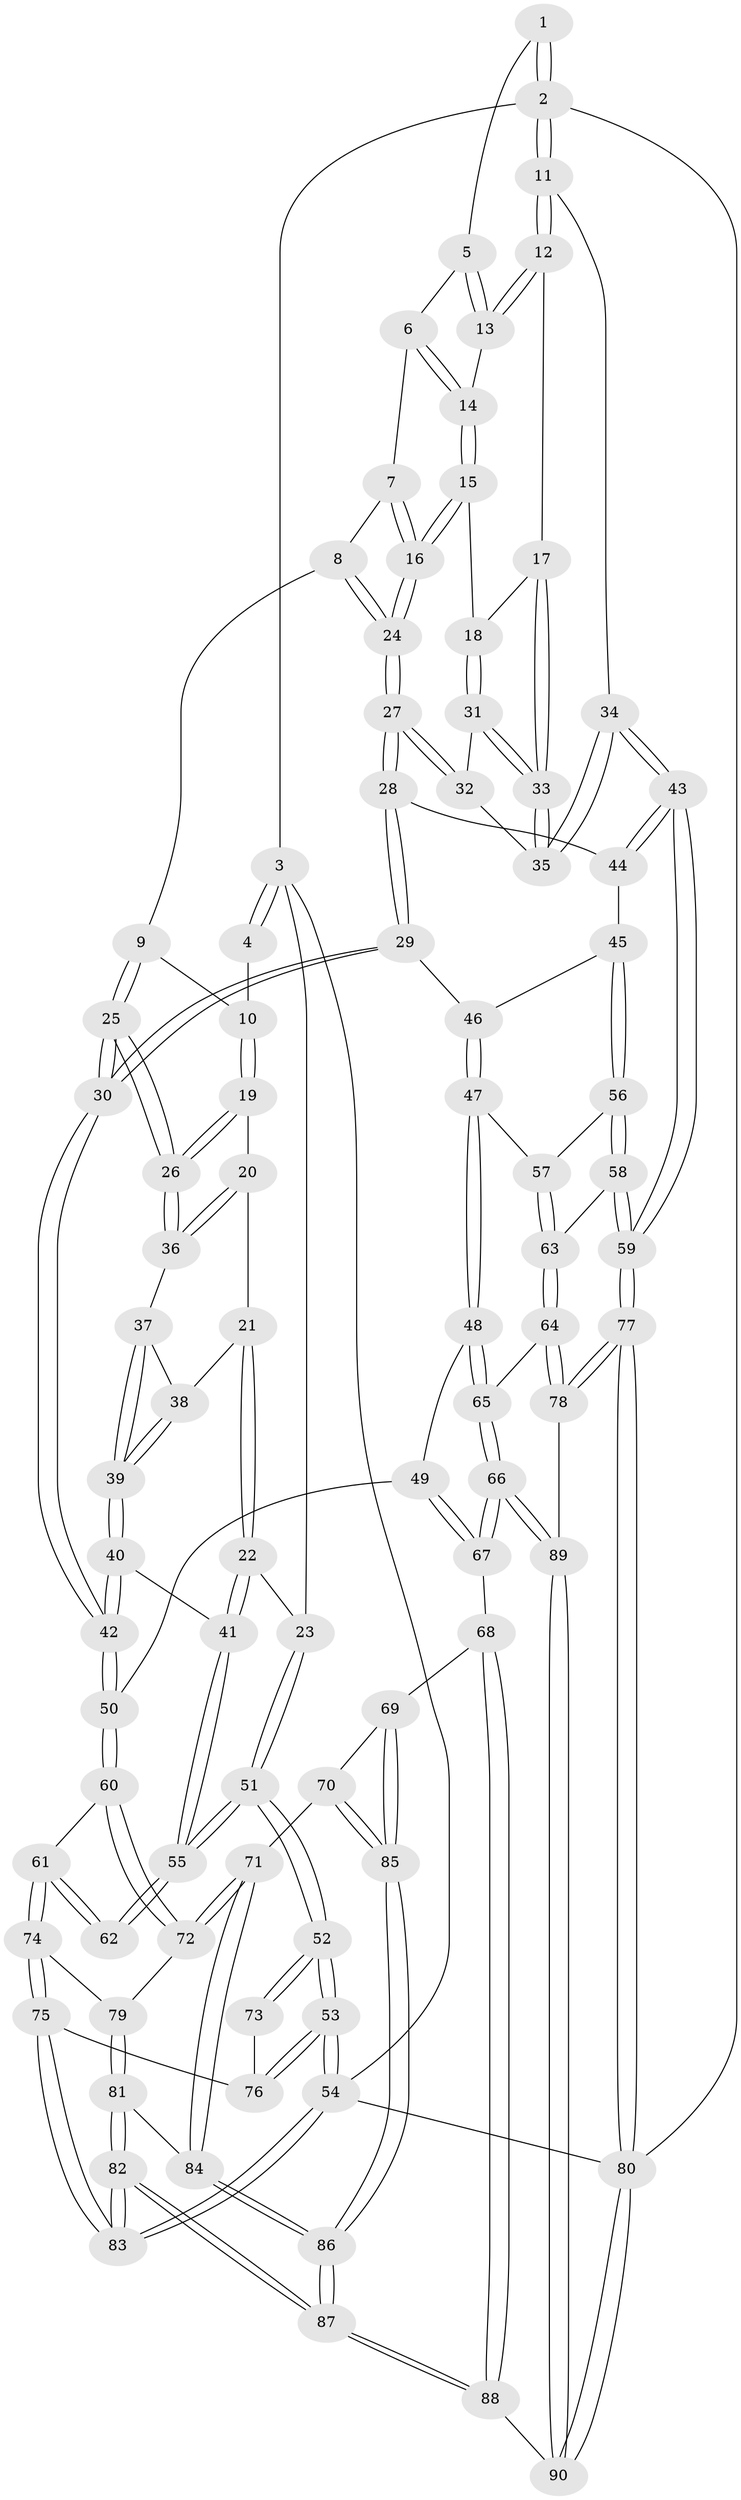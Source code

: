 // coarse degree distribution, {3: 0.14814814814814814, 6: 0.18518518518518517, 4: 0.46296296296296297, 5: 0.16666666666666666, 7: 0.018518518518518517, 2: 0.018518518518518517}
// Generated by graph-tools (version 1.1) at 2025/52/02/27/25 19:52:42]
// undirected, 90 vertices, 222 edges
graph export_dot {
graph [start="1"]
  node [color=gray90,style=filled];
  1 [pos="+0.7941670775865324+0"];
  2 [pos="+1+0"];
  3 [pos="+0+0"];
  4 [pos="+0.3397664437426704+0"];
  5 [pos="+0.7929809895467899+0"];
  6 [pos="+0.78238873516775+0"];
  7 [pos="+0.7087941106599096+0"];
  8 [pos="+0.6045608466079051+0.0861681236336854"];
  9 [pos="+0.5655949913621895+0.10106111947950054"];
  10 [pos="+0.419192650100876+0.029606795346219072"];
  11 [pos="+1+0.18254311594664438"];
  12 [pos="+0.9912911489201692+0.1333551776948272"];
  13 [pos="+0.9557007133132855+0.10069567075121542"];
  14 [pos="+0.8488755317563315+0.10498714187765269"];
  15 [pos="+0.8421946469001693+0.14950501692435172"];
  16 [pos="+0.7537583739976749+0.18546970170377658"];
  17 [pos="+0.9210546832951159+0.16922213331963692"];
  18 [pos="+0.8462971985471816+0.15257170319738494"];
  19 [pos="+0.38180867754127745+0.1389376376075521"];
  20 [pos="+0.20453495129868499+0.17679604955747266"];
  21 [pos="+0.1704005422414312+0.18065813975588954"];
  22 [pos="+0+0.13831149303064638"];
  23 [pos="+0+0.09817000002030978"];
  24 [pos="+0.7217851835727546+0.23971473653029776"];
  25 [pos="+0.5283540963567567+0.3220553515613194"];
  26 [pos="+0.42902782950153867+0.25289247085852007"];
  27 [pos="+0.7146881482279848+0.2787666027247556"];
  28 [pos="+0.6887389056271183+0.31411464796572225"];
  29 [pos="+0.6533001205179727+0.32542534857034366"];
  30 [pos="+0.5397812488633603+0.34094440978922674"];
  31 [pos="+0.851179525365651+0.17188542568222256"];
  32 [pos="+0.8393951949238676+0.27538113736700703"];
  33 [pos="+0.9089228621578056+0.28164169305467895"];
  34 [pos="+1+0.48351124408923496"];
  35 [pos="+0.9094038804564955+0.2865994498272242"];
  36 [pos="+0.380282452486677+0.26810528347243073"];
  37 [pos="+0.3272157933365976+0.29458717505404985"];
  38 [pos="+0.20226506577947784+0.2078366382185217"];
  39 [pos="+0.29699769727671727+0.34953038903661665"];
  40 [pos="+0.26803457668609465+0.4382115822850646"];
  41 [pos="+0.1968345336657286+0.44276027771771864"];
  42 [pos="+0.4653271860001535+0.5102639964200356"];
  43 [pos="+1+0.5353808016648466"];
  44 [pos="+0.7471467060107394+0.3703856116589531"];
  45 [pos="+0.7499452200043489+0.5191325150790147"];
  46 [pos="+0.6844795211308445+0.44772413212476836"];
  47 [pos="+0.6702393519980444+0.5642457213621569"];
  48 [pos="+0.6596824667654689+0.5660452212226548"];
  49 [pos="+0.47417560341740583+0.5340781811166727"];
  50 [pos="+0.4706066765119995+0.532209244575044"];
  51 [pos="+0+0.5618115454373116"];
  52 [pos="+0+0.602475228973996"];
  53 [pos="+0+0.6939025795496181"];
  54 [pos="+0+1"];
  55 [pos="+0.1736768868989131+0.5070672365442868"];
  56 [pos="+0.7559152052326293+0.5475903266537101"];
  57 [pos="+0.6815616996282968+0.5644024730225142"];
  58 [pos="+0.8152113850145837+0.5650042336917562"];
  59 [pos="+1+0.5445251774580169"];
  60 [pos="+0.40876241568354205+0.6377934222165516"];
  61 [pos="+0.22270991084136765+0.6693579772123629"];
  62 [pos="+0.16570558483355044+0.6237039978160712"];
  63 [pos="+0.7369580215439883+0.7004532745260974"];
  64 [pos="+0.7221024908914433+0.7687724176230191"];
  65 [pos="+0.6720367135703728+0.7906955416849848"];
  66 [pos="+0.6706809448379563+0.7916748336385357"];
  67 [pos="+0.6554266053059647+0.7878610917711574"];
  68 [pos="+0.5111126660534809+0.8200592585528619"];
  69 [pos="+0.48842180259235757+0.8125998940389432"];
  70 [pos="+0.42712932168748713+0.7595158925823112"];
  71 [pos="+0.42188424751985265+0.7537960647180579"];
  72 [pos="+0.41896011116940374+0.7422853408829299"];
  73 [pos="+0.12043663301137954+0.640750792090047"];
  74 [pos="+0.21773626679052865+0.775266401068826"];
  75 [pos="+0.10203644327939486+0.8275048072325446"];
  76 [pos="+0.08791531833800278+0.737589428430804"];
  77 [pos="+1+0.7803793933493645"];
  78 [pos="+1+0.7819677077709446"];
  79 [pos="+0.222630877543427+0.7800459987102366"];
  80 [pos="+1+1"];
  81 [pos="+0.23539347658567175+0.7991055714135465"];
  82 [pos="+0.17534797908531852+1"];
  83 [pos="+0+1"];
  84 [pos="+0.3214484642014935+0.8442814760169164"];
  85 [pos="+0.33809736897479487+1"];
  86 [pos="+0.3320946647357152+1"];
  87 [pos="+0.30618161394987037+1"];
  88 [pos="+0.5615123995683862+1"];
  89 [pos="+0.6918058427276466+0.9615322551635602"];
  90 [pos="+0.6334631495120342+1"];
  1 -- 2;
  1 -- 2;
  1 -- 5;
  2 -- 3;
  2 -- 11;
  2 -- 11;
  2 -- 80;
  3 -- 4;
  3 -- 4;
  3 -- 23;
  3 -- 54;
  4 -- 10;
  5 -- 6;
  5 -- 13;
  5 -- 13;
  6 -- 7;
  6 -- 14;
  6 -- 14;
  7 -- 8;
  7 -- 16;
  7 -- 16;
  8 -- 9;
  8 -- 24;
  8 -- 24;
  9 -- 10;
  9 -- 25;
  9 -- 25;
  10 -- 19;
  10 -- 19;
  11 -- 12;
  11 -- 12;
  11 -- 34;
  12 -- 13;
  12 -- 13;
  12 -- 17;
  13 -- 14;
  14 -- 15;
  14 -- 15;
  15 -- 16;
  15 -- 16;
  15 -- 18;
  16 -- 24;
  16 -- 24;
  17 -- 18;
  17 -- 33;
  17 -- 33;
  18 -- 31;
  18 -- 31;
  19 -- 20;
  19 -- 26;
  19 -- 26;
  20 -- 21;
  20 -- 36;
  20 -- 36;
  21 -- 22;
  21 -- 22;
  21 -- 38;
  22 -- 23;
  22 -- 41;
  22 -- 41;
  23 -- 51;
  23 -- 51;
  24 -- 27;
  24 -- 27;
  25 -- 26;
  25 -- 26;
  25 -- 30;
  25 -- 30;
  26 -- 36;
  26 -- 36;
  27 -- 28;
  27 -- 28;
  27 -- 32;
  27 -- 32;
  28 -- 29;
  28 -- 29;
  28 -- 44;
  29 -- 30;
  29 -- 30;
  29 -- 46;
  30 -- 42;
  30 -- 42;
  31 -- 32;
  31 -- 33;
  31 -- 33;
  32 -- 35;
  33 -- 35;
  33 -- 35;
  34 -- 35;
  34 -- 35;
  34 -- 43;
  34 -- 43;
  36 -- 37;
  37 -- 38;
  37 -- 39;
  37 -- 39;
  38 -- 39;
  38 -- 39;
  39 -- 40;
  39 -- 40;
  40 -- 41;
  40 -- 42;
  40 -- 42;
  41 -- 55;
  41 -- 55;
  42 -- 50;
  42 -- 50;
  43 -- 44;
  43 -- 44;
  43 -- 59;
  43 -- 59;
  44 -- 45;
  45 -- 46;
  45 -- 56;
  45 -- 56;
  46 -- 47;
  46 -- 47;
  47 -- 48;
  47 -- 48;
  47 -- 57;
  48 -- 49;
  48 -- 65;
  48 -- 65;
  49 -- 50;
  49 -- 67;
  49 -- 67;
  50 -- 60;
  50 -- 60;
  51 -- 52;
  51 -- 52;
  51 -- 55;
  51 -- 55;
  52 -- 53;
  52 -- 53;
  52 -- 73;
  52 -- 73;
  53 -- 54;
  53 -- 54;
  53 -- 76;
  53 -- 76;
  54 -- 83;
  54 -- 83;
  54 -- 80;
  55 -- 62;
  55 -- 62;
  56 -- 57;
  56 -- 58;
  56 -- 58;
  57 -- 63;
  57 -- 63;
  58 -- 59;
  58 -- 59;
  58 -- 63;
  59 -- 77;
  59 -- 77;
  60 -- 61;
  60 -- 72;
  60 -- 72;
  61 -- 62;
  61 -- 62;
  61 -- 74;
  61 -- 74;
  63 -- 64;
  63 -- 64;
  64 -- 65;
  64 -- 78;
  64 -- 78;
  65 -- 66;
  65 -- 66;
  66 -- 67;
  66 -- 67;
  66 -- 89;
  66 -- 89;
  67 -- 68;
  68 -- 69;
  68 -- 88;
  68 -- 88;
  69 -- 70;
  69 -- 85;
  69 -- 85;
  70 -- 71;
  70 -- 85;
  70 -- 85;
  71 -- 72;
  71 -- 72;
  71 -- 84;
  71 -- 84;
  72 -- 79;
  73 -- 76;
  74 -- 75;
  74 -- 75;
  74 -- 79;
  75 -- 76;
  75 -- 83;
  75 -- 83;
  77 -- 78;
  77 -- 78;
  77 -- 80;
  77 -- 80;
  78 -- 89;
  79 -- 81;
  79 -- 81;
  80 -- 90;
  80 -- 90;
  81 -- 82;
  81 -- 82;
  81 -- 84;
  82 -- 83;
  82 -- 83;
  82 -- 87;
  82 -- 87;
  84 -- 86;
  84 -- 86;
  85 -- 86;
  85 -- 86;
  86 -- 87;
  86 -- 87;
  87 -- 88;
  87 -- 88;
  88 -- 90;
  89 -- 90;
  89 -- 90;
}
